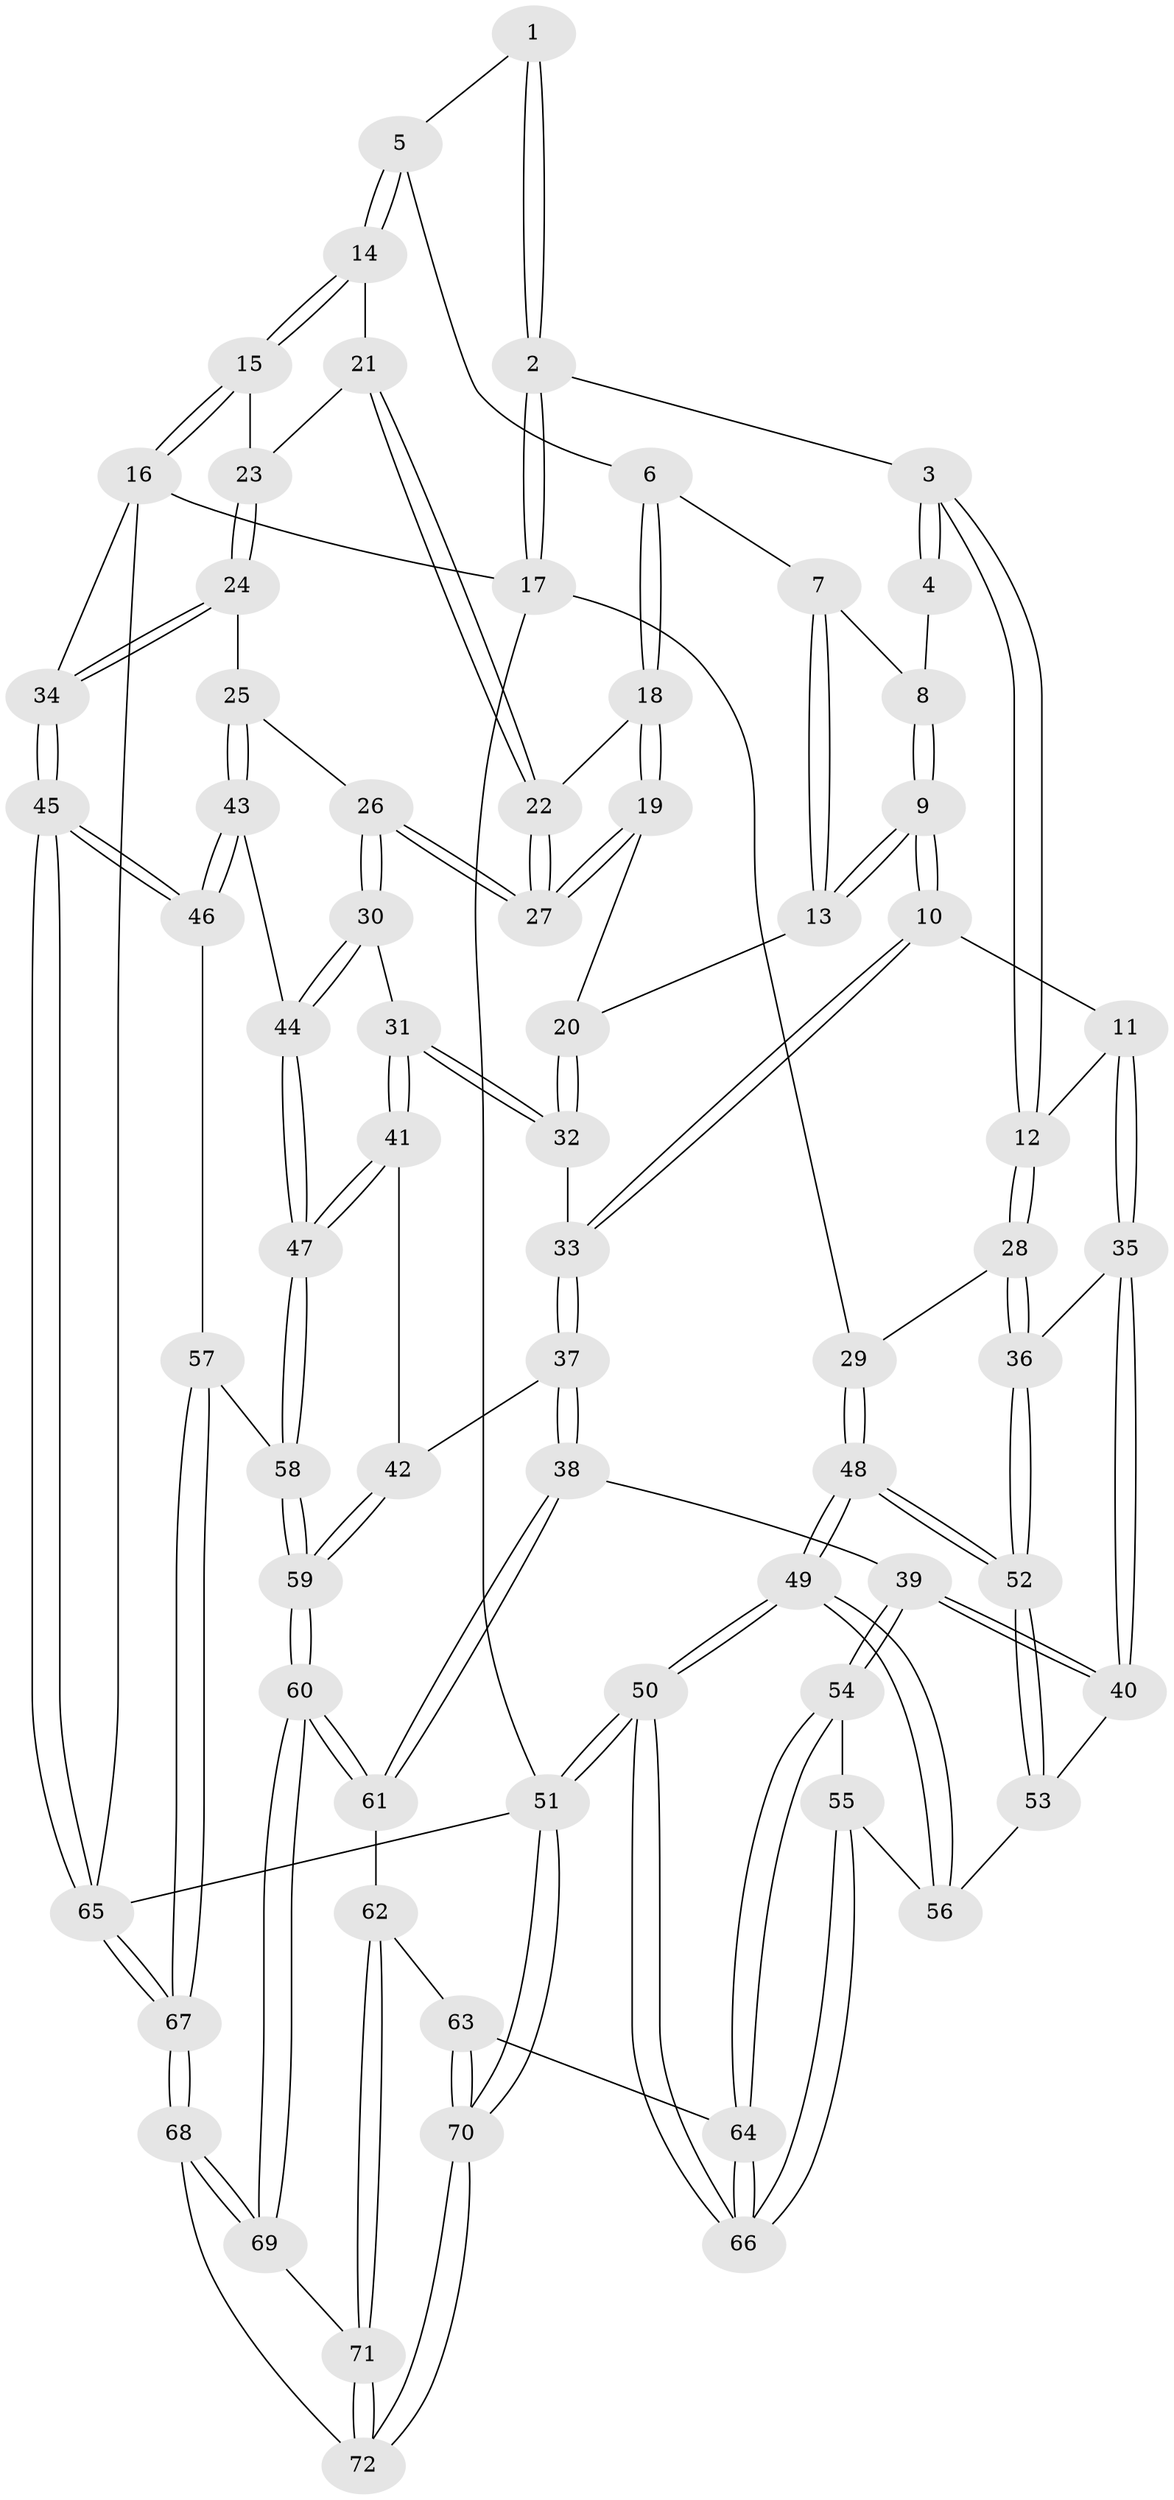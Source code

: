 // coarse degree distribution, {3: 0.38095238095238093, 6: 0.09523809523809523, 5: 0.14285714285714285, 4: 0.2857142857142857, 9: 0.047619047619047616, 2: 0.047619047619047616}
// Generated by graph-tools (version 1.1) at 2025/05/03/04/25 22:05:43]
// undirected, 72 vertices, 177 edges
graph export_dot {
graph [start="1"]
  node [color=gray90,style=filled];
  1 [pos="+0.6610904982647628+0"];
  2 [pos="+0+0"];
  3 [pos="+0.26363121182483545+0.1037510078420606"];
  4 [pos="+0.47046827470021385+0.11200259971591636"];
  5 [pos="+0.8351168459998926+0"];
  6 [pos="+0.7787168818022813+0"];
  7 [pos="+0.5922458254919987+0.12778856328133933"];
  8 [pos="+0.4879706448514686+0.12366158338478253"];
  9 [pos="+0.5363719953350641+0.2887605480334764"];
  10 [pos="+0.49544188501713454+0.31911606174365637"];
  11 [pos="+0.33899506381591543+0.2880524956355995"];
  12 [pos="+0.326426825363527+0.2596660485292765"];
  13 [pos="+0.5435317653144879+0.2859877081054237"];
  14 [pos="+1+0"];
  15 [pos="+1+0"];
  16 [pos="+1+0"];
  17 [pos="+0+0"];
  18 [pos="+0.7680647683910846+0.04557750700193348"];
  19 [pos="+0.7190988516624487+0.2292590347572273"];
  20 [pos="+0.625535734973313+0.2864436923580091"];
  21 [pos="+0.8626375352739302+0.2770455559368281"];
  22 [pos="+0.8567314317159493+0.2812165295142749"];
  23 [pos="+0.930836033278189+0.2647992471011542"];
  24 [pos="+0.9369272917530299+0.42368539605229677"];
  25 [pos="+0.8553264077213603+0.4162626286269452"];
  26 [pos="+0.8230388677469482+0.4082636309028691"];
  27 [pos="+0.8114961970399182+0.351945501491239"];
  28 [pos="+0.01361866082869439+0.3634394644037414"];
  29 [pos="+0+0.28600801247038415"];
  30 [pos="+0.7740767243224783+0.4395035861039906"];
  31 [pos="+0.7313045853134671+0.4432896771205083"];
  32 [pos="+0.6887944807368801+0.41053409080586717"];
  33 [pos="+0.522790994678741+0.41874580525426336"];
  34 [pos="+1+0.5001880667099068"];
  35 [pos="+0.24818590022845302+0.47922230396931526"];
  36 [pos="+0.22303560339104667+0.47766567231924695"];
  37 [pos="+0.5119865109205011+0.5956513310036378"];
  38 [pos="+0.5087819825826803+0.5981070380557163"];
  39 [pos="+0.36453040066559955+0.6042528176380846"];
  40 [pos="+0.2525008039103049+0.48511344690221847"];
  41 [pos="+0.5828557142422914+0.5894608114801637"];
  42 [pos="+0.5772710121720572+0.5902481856975348"];
  43 [pos="+0.8612621050477837+0.6019466200518754"];
  44 [pos="+0.7881108786445963+0.6133783123132767"];
  45 [pos="+1+0.622592002198587"];
  46 [pos="+1+0.6383627759225743"];
  47 [pos="+0.7505241485717851+0.6587542051039929"];
  48 [pos="+0+0.7310134508461112"];
  49 [pos="+0+0.8380683127153482"];
  50 [pos="+0+1"];
  51 [pos="+0+1"];
  52 [pos="+0.04976750399156134+0.6259913553928989"];
  53 [pos="+0.16406580780605143+0.6579894968541254"];
  54 [pos="+0.34698490773400353+0.6408519538779434"];
  55 [pos="+0.2356862969689325+0.7255503942435316"];
  56 [pos="+0.17274593413310615+0.6763255696384771"];
  57 [pos="+0.7885268275255213+0.7749300870048407"];
  58 [pos="+0.7803662287638471+0.7719420732910958"];
  59 [pos="+0.7058391015491816+0.8155997389715915"];
  60 [pos="+0.6600694406729944+0.847461122012628"];
  61 [pos="+0.5504633036182159+0.795841367515997"];
  62 [pos="+0.4649266424031127+0.8658734809054618"];
  63 [pos="+0.41826714381330843+0.8493416967725455"];
  64 [pos="+0.3712453374228271+0.8163852144865378"];
  65 [pos="+1+1"];
  66 [pos="+0.09888865150847582+0.9508431593411648"];
  67 [pos="+1+1"];
  68 [pos="+0.6908661682335125+1"];
  69 [pos="+0.663845253994342+0.9482077639328046"];
  70 [pos="+0+1"];
  71 [pos="+0.46711719744785757+0.9030868645415993"];
  72 [pos="+0.4536983744577743+1"];
  1 -- 2;
  1 -- 2;
  1 -- 5;
  2 -- 3;
  2 -- 17;
  2 -- 17;
  3 -- 4;
  3 -- 4;
  3 -- 12;
  3 -- 12;
  4 -- 8;
  5 -- 6;
  5 -- 14;
  5 -- 14;
  6 -- 7;
  6 -- 18;
  6 -- 18;
  7 -- 8;
  7 -- 13;
  7 -- 13;
  8 -- 9;
  8 -- 9;
  9 -- 10;
  9 -- 10;
  9 -- 13;
  9 -- 13;
  10 -- 11;
  10 -- 33;
  10 -- 33;
  11 -- 12;
  11 -- 35;
  11 -- 35;
  12 -- 28;
  12 -- 28;
  13 -- 20;
  14 -- 15;
  14 -- 15;
  14 -- 21;
  15 -- 16;
  15 -- 16;
  15 -- 23;
  16 -- 17;
  16 -- 34;
  16 -- 65;
  17 -- 29;
  17 -- 51;
  18 -- 19;
  18 -- 19;
  18 -- 22;
  19 -- 20;
  19 -- 27;
  19 -- 27;
  20 -- 32;
  20 -- 32;
  21 -- 22;
  21 -- 22;
  21 -- 23;
  22 -- 27;
  22 -- 27;
  23 -- 24;
  23 -- 24;
  24 -- 25;
  24 -- 34;
  24 -- 34;
  25 -- 26;
  25 -- 43;
  25 -- 43;
  26 -- 27;
  26 -- 27;
  26 -- 30;
  26 -- 30;
  28 -- 29;
  28 -- 36;
  28 -- 36;
  29 -- 48;
  29 -- 48;
  30 -- 31;
  30 -- 44;
  30 -- 44;
  31 -- 32;
  31 -- 32;
  31 -- 41;
  31 -- 41;
  32 -- 33;
  33 -- 37;
  33 -- 37;
  34 -- 45;
  34 -- 45;
  35 -- 36;
  35 -- 40;
  35 -- 40;
  36 -- 52;
  36 -- 52;
  37 -- 38;
  37 -- 38;
  37 -- 42;
  38 -- 39;
  38 -- 61;
  38 -- 61;
  39 -- 40;
  39 -- 40;
  39 -- 54;
  39 -- 54;
  40 -- 53;
  41 -- 42;
  41 -- 47;
  41 -- 47;
  42 -- 59;
  42 -- 59;
  43 -- 44;
  43 -- 46;
  43 -- 46;
  44 -- 47;
  44 -- 47;
  45 -- 46;
  45 -- 46;
  45 -- 65;
  45 -- 65;
  46 -- 57;
  47 -- 58;
  47 -- 58;
  48 -- 49;
  48 -- 49;
  48 -- 52;
  48 -- 52;
  49 -- 50;
  49 -- 50;
  49 -- 56;
  49 -- 56;
  50 -- 51;
  50 -- 51;
  50 -- 66;
  50 -- 66;
  51 -- 70;
  51 -- 70;
  51 -- 65;
  52 -- 53;
  52 -- 53;
  53 -- 56;
  54 -- 55;
  54 -- 64;
  54 -- 64;
  55 -- 56;
  55 -- 66;
  55 -- 66;
  57 -- 58;
  57 -- 67;
  57 -- 67;
  58 -- 59;
  58 -- 59;
  59 -- 60;
  59 -- 60;
  60 -- 61;
  60 -- 61;
  60 -- 69;
  60 -- 69;
  61 -- 62;
  62 -- 63;
  62 -- 71;
  62 -- 71;
  63 -- 64;
  63 -- 70;
  63 -- 70;
  64 -- 66;
  64 -- 66;
  65 -- 67;
  65 -- 67;
  67 -- 68;
  67 -- 68;
  68 -- 69;
  68 -- 69;
  68 -- 72;
  69 -- 71;
  70 -- 72;
  70 -- 72;
  71 -- 72;
  71 -- 72;
}
